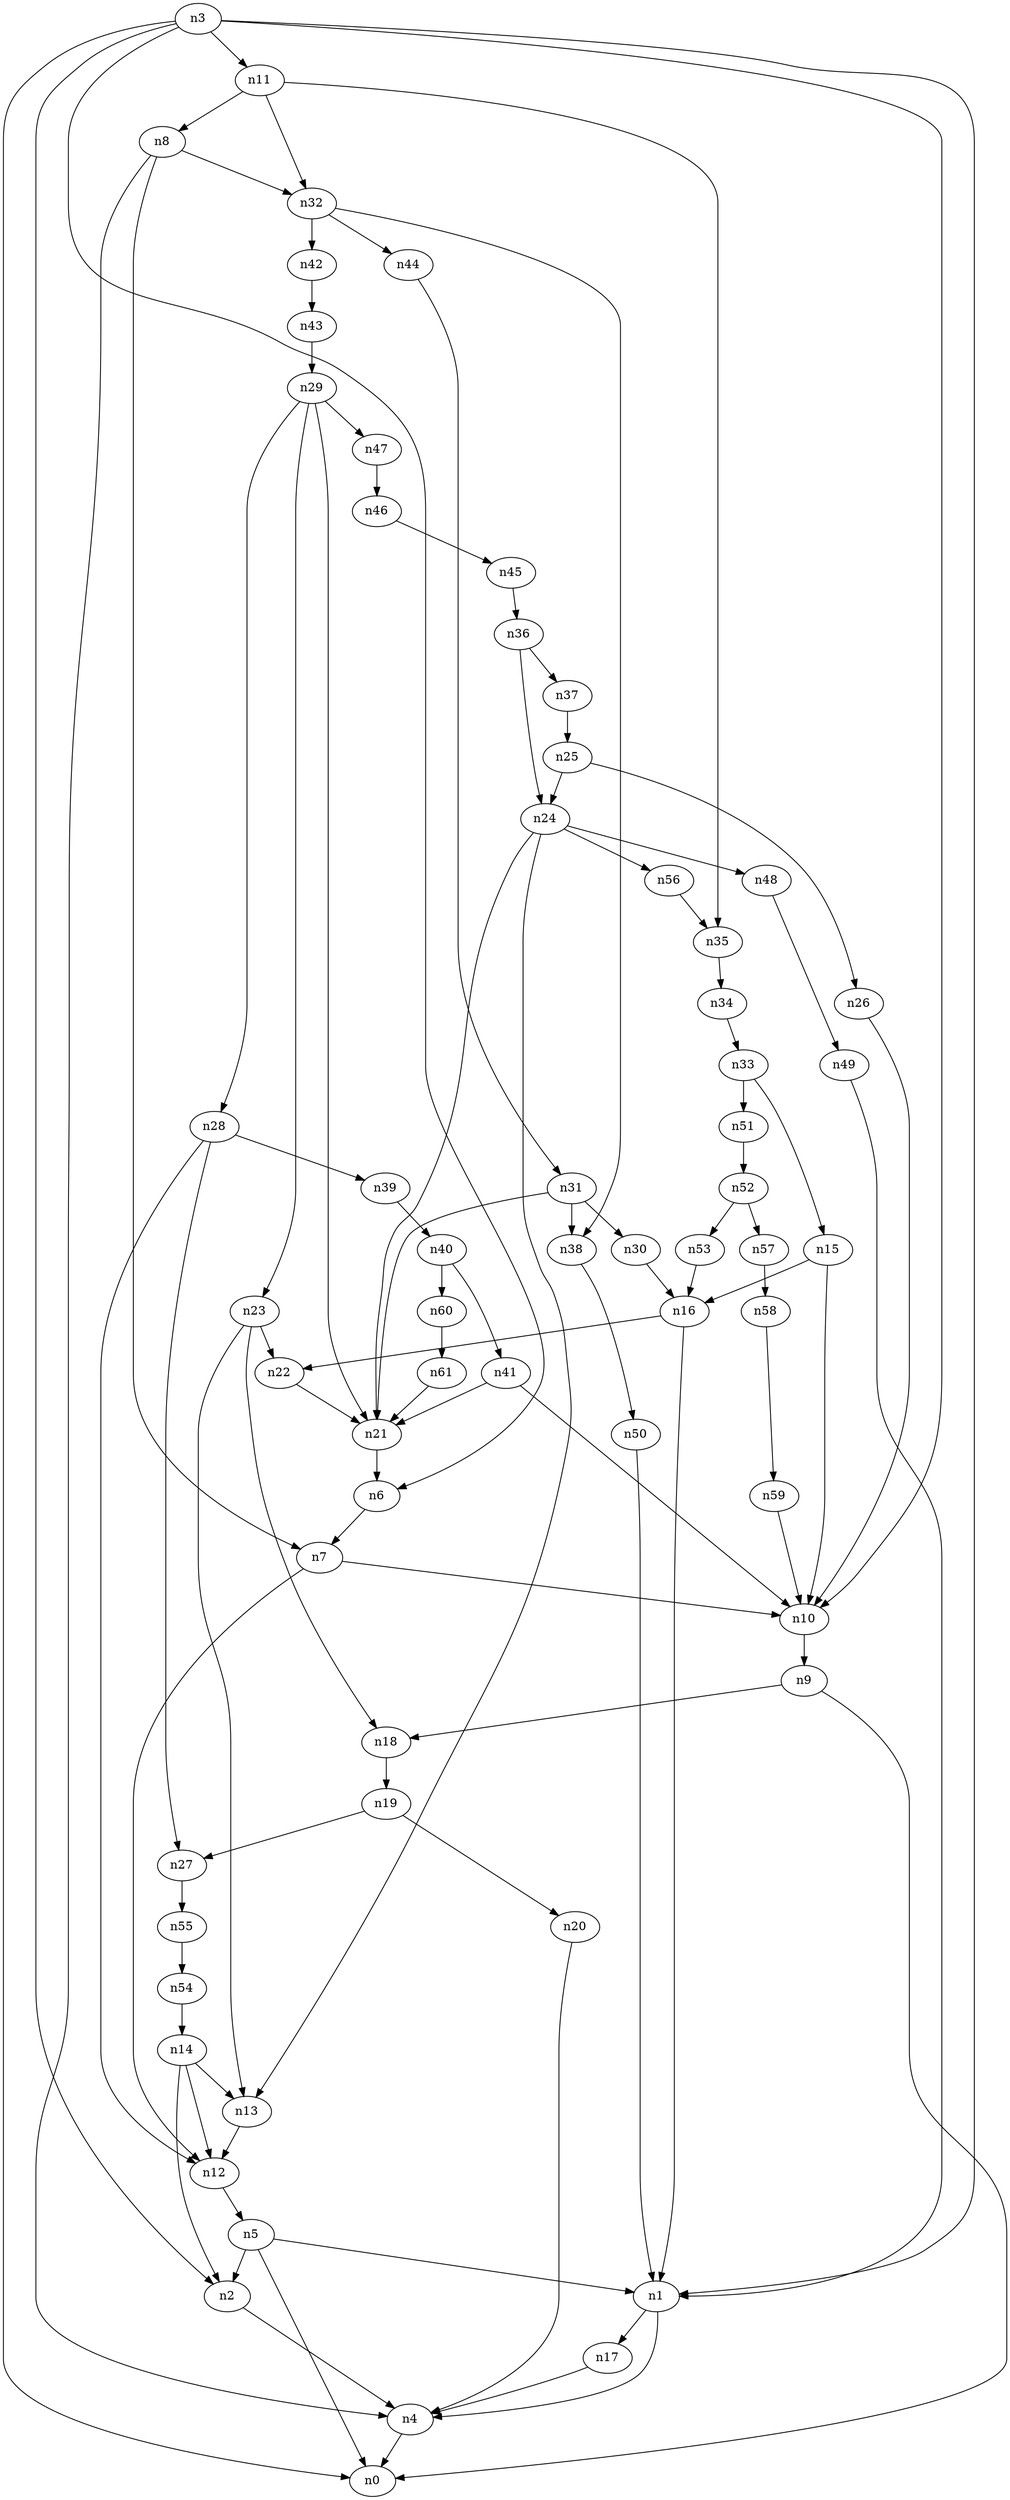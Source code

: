 digraph G {
	n1 -> n4	 [_graphml_id=e4];
	n1 -> n17	 [_graphml_id=e26];
	n2 -> n4	 [_graphml_id=e7];
	n3 -> n0	 [_graphml_id=e0];
	n3 -> n1	 [_graphml_id=e3];
	n3 -> n2	 [_graphml_id=e6];
	n3 -> n6	 [_graphml_id=e9];
	n3 -> n10	 [_graphml_id=e15];
	n3 -> n11	 [_graphml_id=e16];
	n4 -> n0	 [_graphml_id=e1];
	n5 -> n0	 [_graphml_id=e2];
	n5 -> n1	 [_graphml_id=e5];
	n5 -> n2	 [_graphml_id=e8];
	n6 -> n7	 [_graphml_id=e10];
	n7 -> n10	 [_graphml_id=e18];
	n7 -> n12	 [_graphml_id=e28];
	n8 -> n4	 [_graphml_id=e12];
	n8 -> n7	 [_graphml_id=e11];
	n8 -> n32	 [_graphml_id=e51];
	n9 -> n0	 [_graphml_id=e13];
	n9 -> n18	 [_graphml_id=e29];
	n10 -> n9	 [_graphml_id=e14];
	n11 -> n8	 [_graphml_id=e17];
	n11 -> n32	 [_graphml_id=e50];
	n11 -> n35	 [_graphml_id=e56];
	n12 -> n5	 [_graphml_id=e19];
	n13 -> n12	 [_graphml_id=e20];
	n14 -> n2	 [_graphml_id=e22];
	n14 -> n12	 [_graphml_id=e52];
	n14 -> n13	 [_graphml_id=e21];
	n15 -> n10	 [_graphml_id=e23];
	n15 -> n16	 [_graphml_id=e24];
	n16 -> n1	 [_graphml_id=e25];
	n16 -> n22	 [_graphml_id=e35];
	n17 -> n4	 [_graphml_id=e27];
	n18 -> n19	 [_graphml_id=e30];
	n19 -> n20	 [_graphml_id=e31];
	n19 -> n27	 [_graphml_id=e43];
	n20 -> n4	 [_graphml_id=e32];
	n21 -> n6	 [_graphml_id=e33];
	n22 -> n21	 [_graphml_id=e34];
	n23 -> n13	 [_graphml_id=e36];
	n23 -> n18	 [_graphml_id=e37];
	n23 -> n22	 [_graphml_id=e38];
	n24 -> n13	 [_graphml_id=e39];
	n24 -> n21	 [_graphml_id=e62];
	n24 -> n48	 [_graphml_id=e77];
	n24 -> n56	 [_graphml_id=e91];
	n25 -> n24	 [_graphml_id=e40];
	n25 -> n26	 [_graphml_id=e41];
	n26 -> n10	 [_graphml_id=e42];
	n27 -> n55	 [_graphml_id=e89];
	n28 -> n12	 [_graphml_id=e72];
	n28 -> n27	 [_graphml_id=e44];
	n28 -> n39	 [_graphml_id=e63];
	n29 -> n21	 [_graphml_id=e46];
	n29 -> n23	 [_graphml_id=e82];
	n29 -> n28	 [_graphml_id=e45];
	n29 -> n47	 [_graphml_id=e76];
	n30 -> n16	 [_graphml_id=e47];
	n31 -> n21	 [_graphml_id=e49];
	n31 -> n30	 [_graphml_id=e48];
	n31 -> n38	 [_graphml_id=e60];
	n32 -> n38	 [_graphml_id=e61];
	n32 -> n42	 [_graphml_id=e67];
	n32 -> n44	 [_graphml_id=e71];
	n33 -> n15	 [_graphml_id=e53];
	n33 -> n51	 [_graphml_id=e83];
	n34 -> n33	 [_graphml_id=e54];
	n35 -> n34	 [_graphml_id=e55];
	n36 -> n24	 [_graphml_id=e57];
	n36 -> n37	 [_graphml_id=e58];
	n37 -> n25	 [_graphml_id=e59];
	n38 -> n50	 [_graphml_id=e81];
	n39 -> n40	 [_graphml_id=e64];
	n40 -> n41	 [_graphml_id=e65];
	n40 -> n60	 [_graphml_id=e97];
	n41 -> n10	 [_graphml_id=e92];
	n41 -> n21	 [_graphml_id=e66];
	n42 -> n43	 [_graphml_id=e68];
	n43 -> n29	 [_graphml_id=e69];
	n44 -> n31	 [_graphml_id=e70];
	n45 -> n36	 [_graphml_id=e73];
	n46 -> n45	 [_graphml_id=e74];
	n47 -> n46	 [_graphml_id=e75];
	n48 -> n49	 [_graphml_id=e78];
	n49 -> n1	 [_graphml_id=e79];
	n50 -> n1	 [_graphml_id=e80];
	n51 -> n52	 [_graphml_id=e84];
	n52 -> n53	 [_graphml_id=e85];
	n52 -> n57	 [_graphml_id=e93];
	n53 -> n16	 [_graphml_id=e86];
	n54 -> n14	 [_graphml_id=e87];
	n55 -> n54	 [_graphml_id=e88];
	n56 -> n35	 [_graphml_id=e90];
	n57 -> n58	 [_graphml_id=e94];
	n58 -> n59	 [_graphml_id=e95];
	n59 -> n10	 [_graphml_id=e96];
	n60 -> n61	 [_graphml_id=e98];
	n61 -> n21	 [_graphml_id=e99];
}
